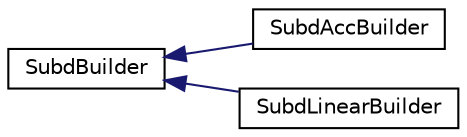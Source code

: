 digraph G
{
  edge [fontname="Helvetica",fontsize="10",labelfontname="Helvetica",labelfontsize="10"];
  node [fontname="Helvetica",fontsize="10",shape=record];
  rankdir=LR;
  Node1 [label="SubdBuilder",height=0.2,width=0.4,color="black", fillcolor="white", style="filled",URL="$d6/d4d/classSubdBuilder.html"];
  Node1 -> Node2 [dir=back,color="midnightblue",fontsize="10",style="solid",fontname="Helvetica"];
  Node2 [label="SubdAccBuilder",height=0.2,width=0.4,color="black", fillcolor="white", style="filled",URL="$d8/d80/classSubdAccBuilder.html"];
  Node1 -> Node3 [dir=back,color="midnightblue",fontsize="10",style="solid",fontname="Helvetica"];
  Node3 [label="SubdLinearBuilder",height=0.2,width=0.4,color="black", fillcolor="white", style="filled",URL="$d1/dd6/classSubdLinearBuilder.html"];
}
